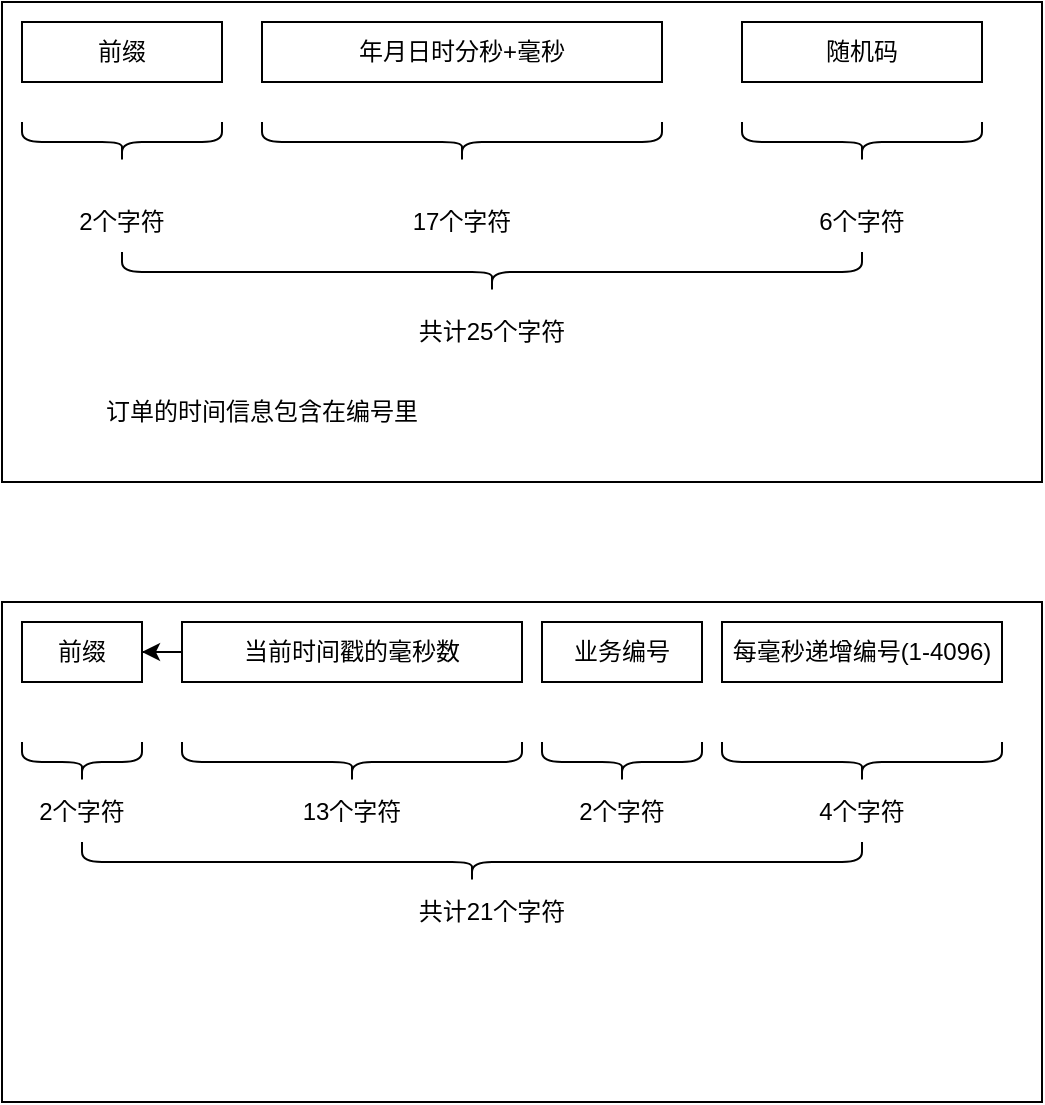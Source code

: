 <mxfile version="21.3.8" type="github">
  <diagram name="第 1 页" id="h-YlEtajoELXWKoNKWp4">
    <mxGraphModel dx="1434" dy="746" grid="1" gridSize="10" guides="1" tooltips="1" connect="1" arrows="1" fold="1" page="1" pageScale="1" pageWidth="827" pageHeight="1169" math="0" shadow="0">
      <root>
        <mxCell id="0" />
        <mxCell id="1" parent="0" />
        <mxCell id="oOEuEmjiVPEV5kPY5PhE-1" value="" style="rounded=0;whiteSpace=wrap;html=1;" vertex="1" parent="1">
          <mxGeometry x="70" y="100" width="520" height="240" as="geometry" />
        </mxCell>
        <mxCell id="oOEuEmjiVPEV5kPY5PhE-2" value="年月日时分秒+毫秒" style="rounded=0;whiteSpace=wrap;html=1;" vertex="1" parent="1">
          <mxGeometry x="200" y="110" width="200" height="30" as="geometry" />
        </mxCell>
        <mxCell id="oOEuEmjiVPEV5kPY5PhE-3" value="前缀" style="rounded=0;whiteSpace=wrap;html=1;" vertex="1" parent="1">
          <mxGeometry x="80" y="110" width="100" height="30" as="geometry" />
        </mxCell>
        <mxCell id="oOEuEmjiVPEV5kPY5PhE-4" value="随机码" style="rounded=0;whiteSpace=wrap;html=1;" vertex="1" parent="1">
          <mxGeometry x="440" y="110" width="120" height="30" as="geometry" />
        </mxCell>
        <mxCell id="oOEuEmjiVPEV5kPY5PhE-5" value="" style="shape=curlyBracket;whiteSpace=wrap;html=1;rounded=1;flipH=1;labelPosition=right;verticalLabelPosition=middle;align=left;verticalAlign=middle;direction=north;" vertex="1" parent="1">
          <mxGeometry x="80" y="160" width="100" height="20" as="geometry" />
        </mxCell>
        <mxCell id="oOEuEmjiVPEV5kPY5PhE-6" value="" style="shape=curlyBracket;whiteSpace=wrap;html=1;rounded=1;flipH=1;labelPosition=right;verticalLabelPosition=middle;align=left;verticalAlign=middle;direction=north;" vertex="1" parent="1">
          <mxGeometry x="200" y="160" width="200" height="20" as="geometry" />
        </mxCell>
        <mxCell id="oOEuEmjiVPEV5kPY5PhE-7" value="" style="shape=curlyBracket;whiteSpace=wrap;html=1;rounded=1;flipH=1;labelPosition=right;verticalLabelPosition=middle;align=left;verticalAlign=middle;direction=north;" vertex="1" parent="1">
          <mxGeometry x="440" y="160" width="120" height="20" as="geometry" />
        </mxCell>
        <mxCell id="oOEuEmjiVPEV5kPY5PhE-8" value="2个字符" style="text;html=1;strokeColor=none;fillColor=none;align=center;verticalAlign=middle;whiteSpace=wrap;rounded=0;" vertex="1" parent="1">
          <mxGeometry x="100" y="195" width="60" height="30" as="geometry" />
        </mxCell>
        <mxCell id="oOEuEmjiVPEV5kPY5PhE-9" value="17个字符" style="text;html=1;strokeColor=none;fillColor=none;align=center;verticalAlign=middle;whiteSpace=wrap;rounded=0;" vertex="1" parent="1">
          <mxGeometry x="270" y="195" width="60" height="30" as="geometry" />
        </mxCell>
        <mxCell id="oOEuEmjiVPEV5kPY5PhE-10" value="6个字符" style="text;html=1;strokeColor=none;fillColor=none;align=center;verticalAlign=middle;whiteSpace=wrap;rounded=0;" vertex="1" parent="1">
          <mxGeometry x="470" y="195" width="60" height="30" as="geometry" />
        </mxCell>
        <mxCell id="oOEuEmjiVPEV5kPY5PhE-11" value="共计25个字符" style="text;html=1;strokeColor=none;fillColor=none;align=center;verticalAlign=middle;whiteSpace=wrap;rounded=0;" vertex="1" parent="1">
          <mxGeometry x="220" y="250" width="190" height="30" as="geometry" />
        </mxCell>
        <mxCell id="oOEuEmjiVPEV5kPY5PhE-12" value="" style="shape=curlyBracket;whiteSpace=wrap;html=1;rounded=1;flipH=1;labelPosition=right;verticalLabelPosition=middle;align=left;verticalAlign=middle;direction=north;" vertex="1" parent="1">
          <mxGeometry x="130" y="225" width="370" height="20" as="geometry" />
        </mxCell>
        <mxCell id="oOEuEmjiVPEV5kPY5PhE-13" value="订单的时间信息包含在编号里" style="text;html=1;strokeColor=none;fillColor=none;align=center;verticalAlign=middle;whiteSpace=wrap;rounded=0;" vertex="1" parent="1">
          <mxGeometry x="80" y="290" width="240" height="30" as="geometry" />
        </mxCell>
        <mxCell id="oOEuEmjiVPEV5kPY5PhE-14" value="" style="rounded=0;whiteSpace=wrap;html=1;" vertex="1" parent="1">
          <mxGeometry x="70" y="400" width="520" height="250" as="geometry" />
        </mxCell>
        <mxCell id="oOEuEmjiVPEV5kPY5PhE-15" value="前缀" style="rounded=0;whiteSpace=wrap;html=1;" vertex="1" parent="1">
          <mxGeometry x="80" y="410" width="60" height="30" as="geometry" />
        </mxCell>
        <mxCell id="oOEuEmjiVPEV5kPY5PhE-18" value="" style="edgeStyle=orthogonalEdgeStyle;rounded=0;orthogonalLoop=1;jettySize=auto;html=1;" edge="1" parent="1" source="oOEuEmjiVPEV5kPY5PhE-16" target="oOEuEmjiVPEV5kPY5PhE-15">
          <mxGeometry relative="1" as="geometry" />
        </mxCell>
        <mxCell id="oOEuEmjiVPEV5kPY5PhE-16" value="当前时间戳的毫秒数" style="rounded=0;whiteSpace=wrap;html=1;" vertex="1" parent="1">
          <mxGeometry x="160" y="410" width="170" height="30" as="geometry" />
        </mxCell>
        <mxCell id="oOEuEmjiVPEV5kPY5PhE-17" value="每毫秒递增编号(1-4096)" style="rounded=0;whiteSpace=wrap;html=1;" vertex="1" parent="1">
          <mxGeometry x="430" y="410" width="140" height="30" as="geometry" />
        </mxCell>
        <mxCell id="oOEuEmjiVPEV5kPY5PhE-19" value="业务编号" style="rounded=0;whiteSpace=wrap;html=1;" vertex="1" parent="1">
          <mxGeometry x="340" y="410" width="80" height="30" as="geometry" />
        </mxCell>
        <mxCell id="oOEuEmjiVPEV5kPY5PhE-20" value="" style="shape=curlyBracket;whiteSpace=wrap;html=1;rounded=1;flipH=1;labelPosition=right;verticalLabelPosition=middle;align=left;verticalAlign=middle;direction=north;" vertex="1" parent="1">
          <mxGeometry x="80" y="470" width="60" height="20" as="geometry" />
        </mxCell>
        <mxCell id="oOEuEmjiVPEV5kPY5PhE-21" value="2个字符" style="text;html=1;strokeColor=none;fillColor=none;align=center;verticalAlign=middle;whiteSpace=wrap;rounded=0;" vertex="1" parent="1">
          <mxGeometry x="80" y="490" width="60" height="30" as="geometry" />
        </mxCell>
        <mxCell id="oOEuEmjiVPEV5kPY5PhE-22" value="" style="shape=curlyBracket;whiteSpace=wrap;html=1;rounded=1;flipH=1;labelPosition=right;verticalLabelPosition=middle;align=left;verticalAlign=middle;direction=north;" vertex="1" parent="1">
          <mxGeometry x="160" y="470" width="170" height="20" as="geometry" />
        </mxCell>
        <mxCell id="oOEuEmjiVPEV5kPY5PhE-23" value="13个字符" style="text;html=1;strokeColor=none;fillColor=none;align=center;verticalAlign=middle;whiteSpace=wrap;rounded=0;" vertex="1" parent="1">
          <mxGeometry x="215" y="490" width="60" height="30" as="geometry" />
        </mxCell>
        <mxCell id="oOEuEmjiVPEV5kPY5PhE-24" value="" style="shape=curlyBracket;whiteSpace=wrap;html=1;rounded=1;flipH=1;labelPosition=right;verticalLabelPosition=middle;align=left;verticalAlign=middle;direction=north;" vertex="1" parent="1">
          <mxGeometry x="340" y="470" width="80" height="20" as="geometry" />
        </mxCell>
        <mxCell id="oOEuEmjiVPEV5kPY5PhE-25" value="2个字符" style="text;html=1;strokeColor=none;fillColor=none;align=center;verticalAlign=middle;whiteSpace=wrap;rounded=0;" vertex="1" parent="1">
          <mxGeometry x="350" y="490" width="60" height="30" as="geometry" />
        </mxCell>
        <mxCell id="oOEuEmjiVPEV5kPY5PhE-26" value="" style="shape=curlyBracket;whiteSpace=wrap;html=1;rounded=1;flipH=1;labelPosition=right;verticalLabelPosition=middle;align=left;verticalAlign=middle;direction=north;" vertex="1" parent="1">
          <mxGeometry x="430" y="470" width="140" height="20" as="geometry" />
        </mxCell>
        <mxCell id="oOEuEmjiVPEV5kPY5PhE-27" value="4个字符" style="text;html=1;strokeColor=none;fillColor=none;align=center;verticalAlign=middle;whiteSpace=wrap;rounded=0;" vertex="1" parent="1">
          <mxGeometry x="470" y="490" width="60" height="30" as="geometry" />
        </mxCell>
        <mxCell id="oOEuEmjiVPEV5kPY5PhE-28" value="" style="shape=curlyBracket;whiteSpace=wrap;html=1;rounded=1;flipH=1;labelPosition=right;verticalLabelPosition=middle;align=left;verticalAlign=middle;direction=north;" vertex="1" parent="1">
          <mxGeometry x="110" y="520" width="390" height="20" as="geometry" />
        </mxCell>
        <mxCell id="oOEuEmjiVPEV5kPY5PhE-29" value="共计21个字符" style="text;html=1;strokeColor=none;fillColor=none;align=center;verticalAlign=middle;whiteSpace=wrap;rounded=0;" vertex="1" parent="1">
          <mxGeometry x="220" y="540" width="190" height="30" as="geometry" />
        </mxCell>
      </root>
    </mxGraphModel>
  </diagram>
</mxfile>
